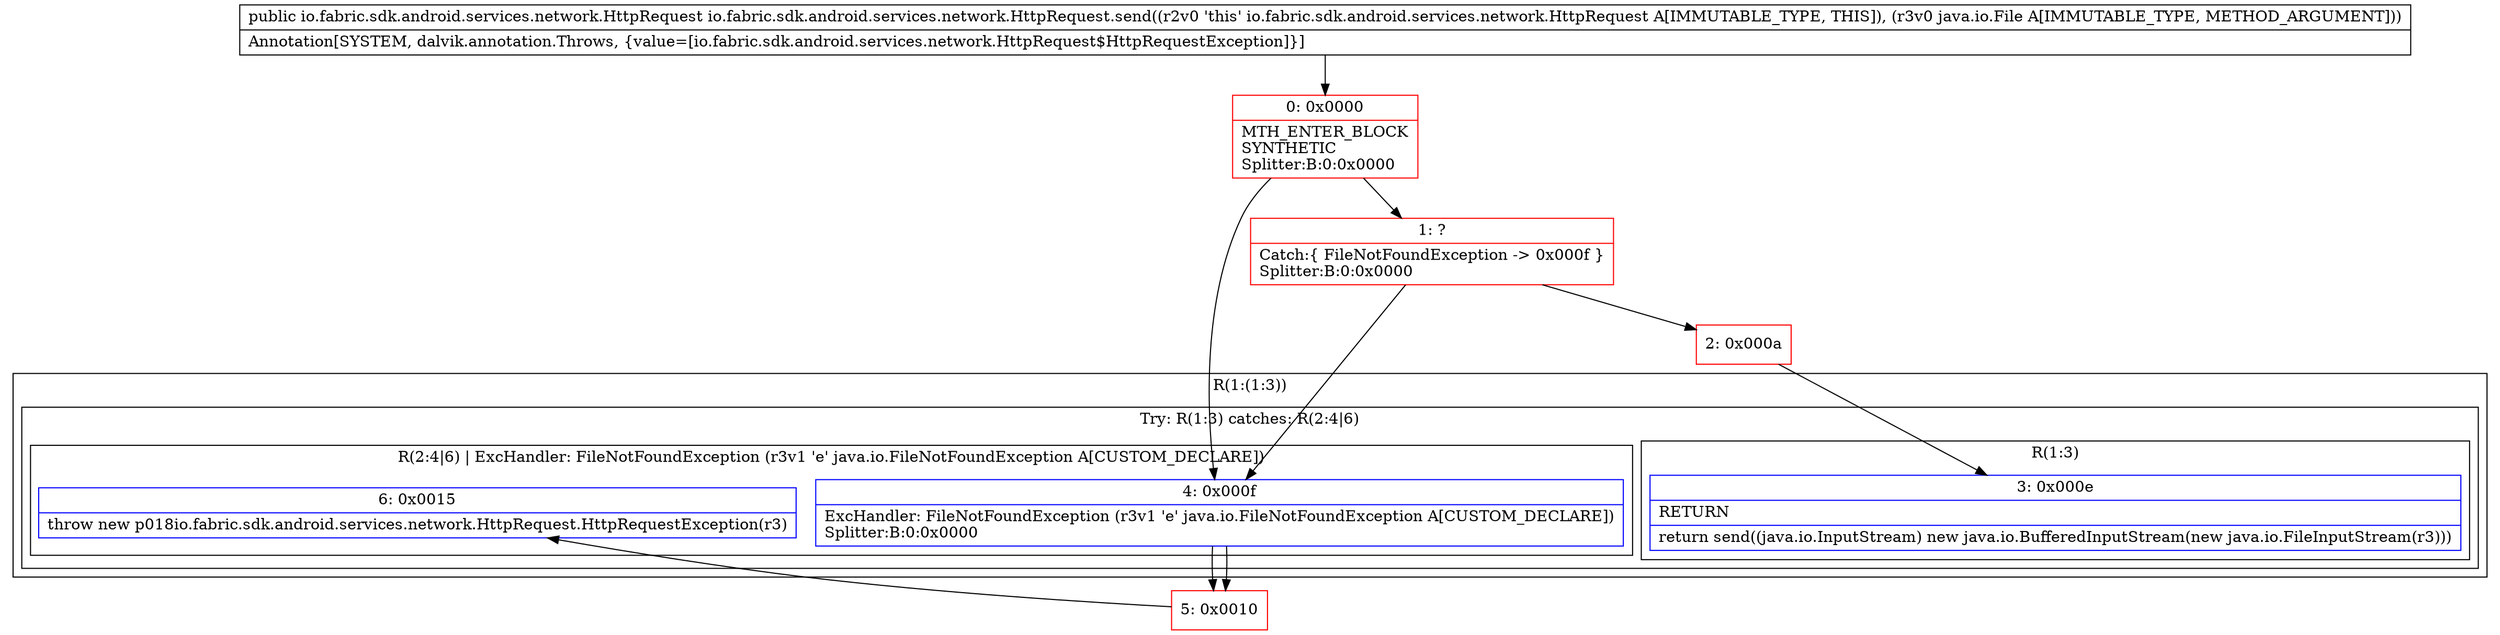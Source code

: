 digraph "CFG forio.fabric.sdk.android.services.network.HttpRequest.send(Ljava\/io\/File;)Lio\/fabric\/sdk\/android\/services\/network\/HttpRequest;" {
subgraph cluster_Region_1034308633 {
label = "R(1:(1:3))";
node [shape=record,color=blue];
subgraph cluster_TryCatchRegion_2079419838 {
label = "Try: R(1:3) catches: R(2:4|6)";
node [shape=record,color=blue];
subgraph cluster_Region_881819901 {
label = "R(1:3)";
node [shape=record,color=blue];
Node_3 [shape=record,label="{3\:\ 0x000e|RETURN\l|return send((java.io.InputStream) new java.io.BufferedInputStream(new java.io.FileInputStream(r3)))\l}"];
}
subgraph cluster_Region_582562545 {
label = "R(2:4|6) | ExcHandler: FileNotFoundException (r3v1 'e' java.io.FileNotFoundException A[CUSTOM_DECLARE])\l";
node [shape=record,color=blue];
Node_4 [shape=record,label="{4\:\ 0x000f|ExcHandler: FileNotFoundException (r3v1 'e' java.io.FileNotFoundException A[CUSTOM_DECLARE])\lSplitter:B:0:0x0000\l}"];
Node_6 [shape=record,label="{6\:\ 0x0015|throw new p018io.fabric.sdk.android.services.network.HttpRequest.HttpRequestException(r3)\l}"];
}
}
}
subgraph cluster_Region_582562545 {
label = "R(2:4|6) | ExcHandler: FileNotFoundException (r3v1 'e' java.io.FileNotFoundException A[CUSTOM_DECLARE])\l";
node [shape=record,color=blue];
Node_4 [shape=record,label="{4\:\ 0x000f|ExcHandler: FileNotFoundException (r3v1 'e' java.io.FileNotFoundException A[CUSTOM_DECLARE])\lSplitter:B:0:0x0000\l}"];
Node_6 [shape=record,label="{6\:\ 0x0015|throw new p018io.fabric.sdk.android.services.network.HttpRequest.HttpRequestException(r3)\l}"];
}
Node_0 [shape=record,color=red,label="{0\:\ 0x0000|MTH_ENTER_BLOCK\lSYNTHETIC\lSplitter:B:0:0x0000\l}"];
Node_1 [shape=record,color=red,label="{1\:\ ?|Catch:\{ FileNotFoundException \-\> 0x000f \}\lSplitter:B:0:0x0000\l}"];
Node_2 [shape=record,color=red,label="{2\:\ 0x000a}"];
Node_5 [shape=record,color=red,label="{5\:\ 0x0010}"];
MethodNode[shape=record,label="{public io.fabric.sdk.android.services.network.HttpRequest io.fabric.sdk.android.services.network.HttpRequest.send((r2v0 'this' io.fabric.sdk.android.services.network.HttpRequest A[IMMUTABLE_TYPE, THIS]), (r3v0 java.io.File A[IMMUTABLE_TYPE, METHOD_ARGUMENT]))  | Annotation[SYSTEM, dalvik.annotation.Throws, \{value=[io.fabric.sdk.android.services.network.HttpRequest$HttpRequestException]\}]\l}"];
MethodNode -> Node_0;
Node_4 -> Node_5;
Node_4 -> Node_5;
Node_0 -> Node_1;
Node_0 -> Node_4;
Node_1 -> Node_2;
Node_1 -> Node_4;
Node_2 -> Node_3;
Node_5 -> Node_6;
}

